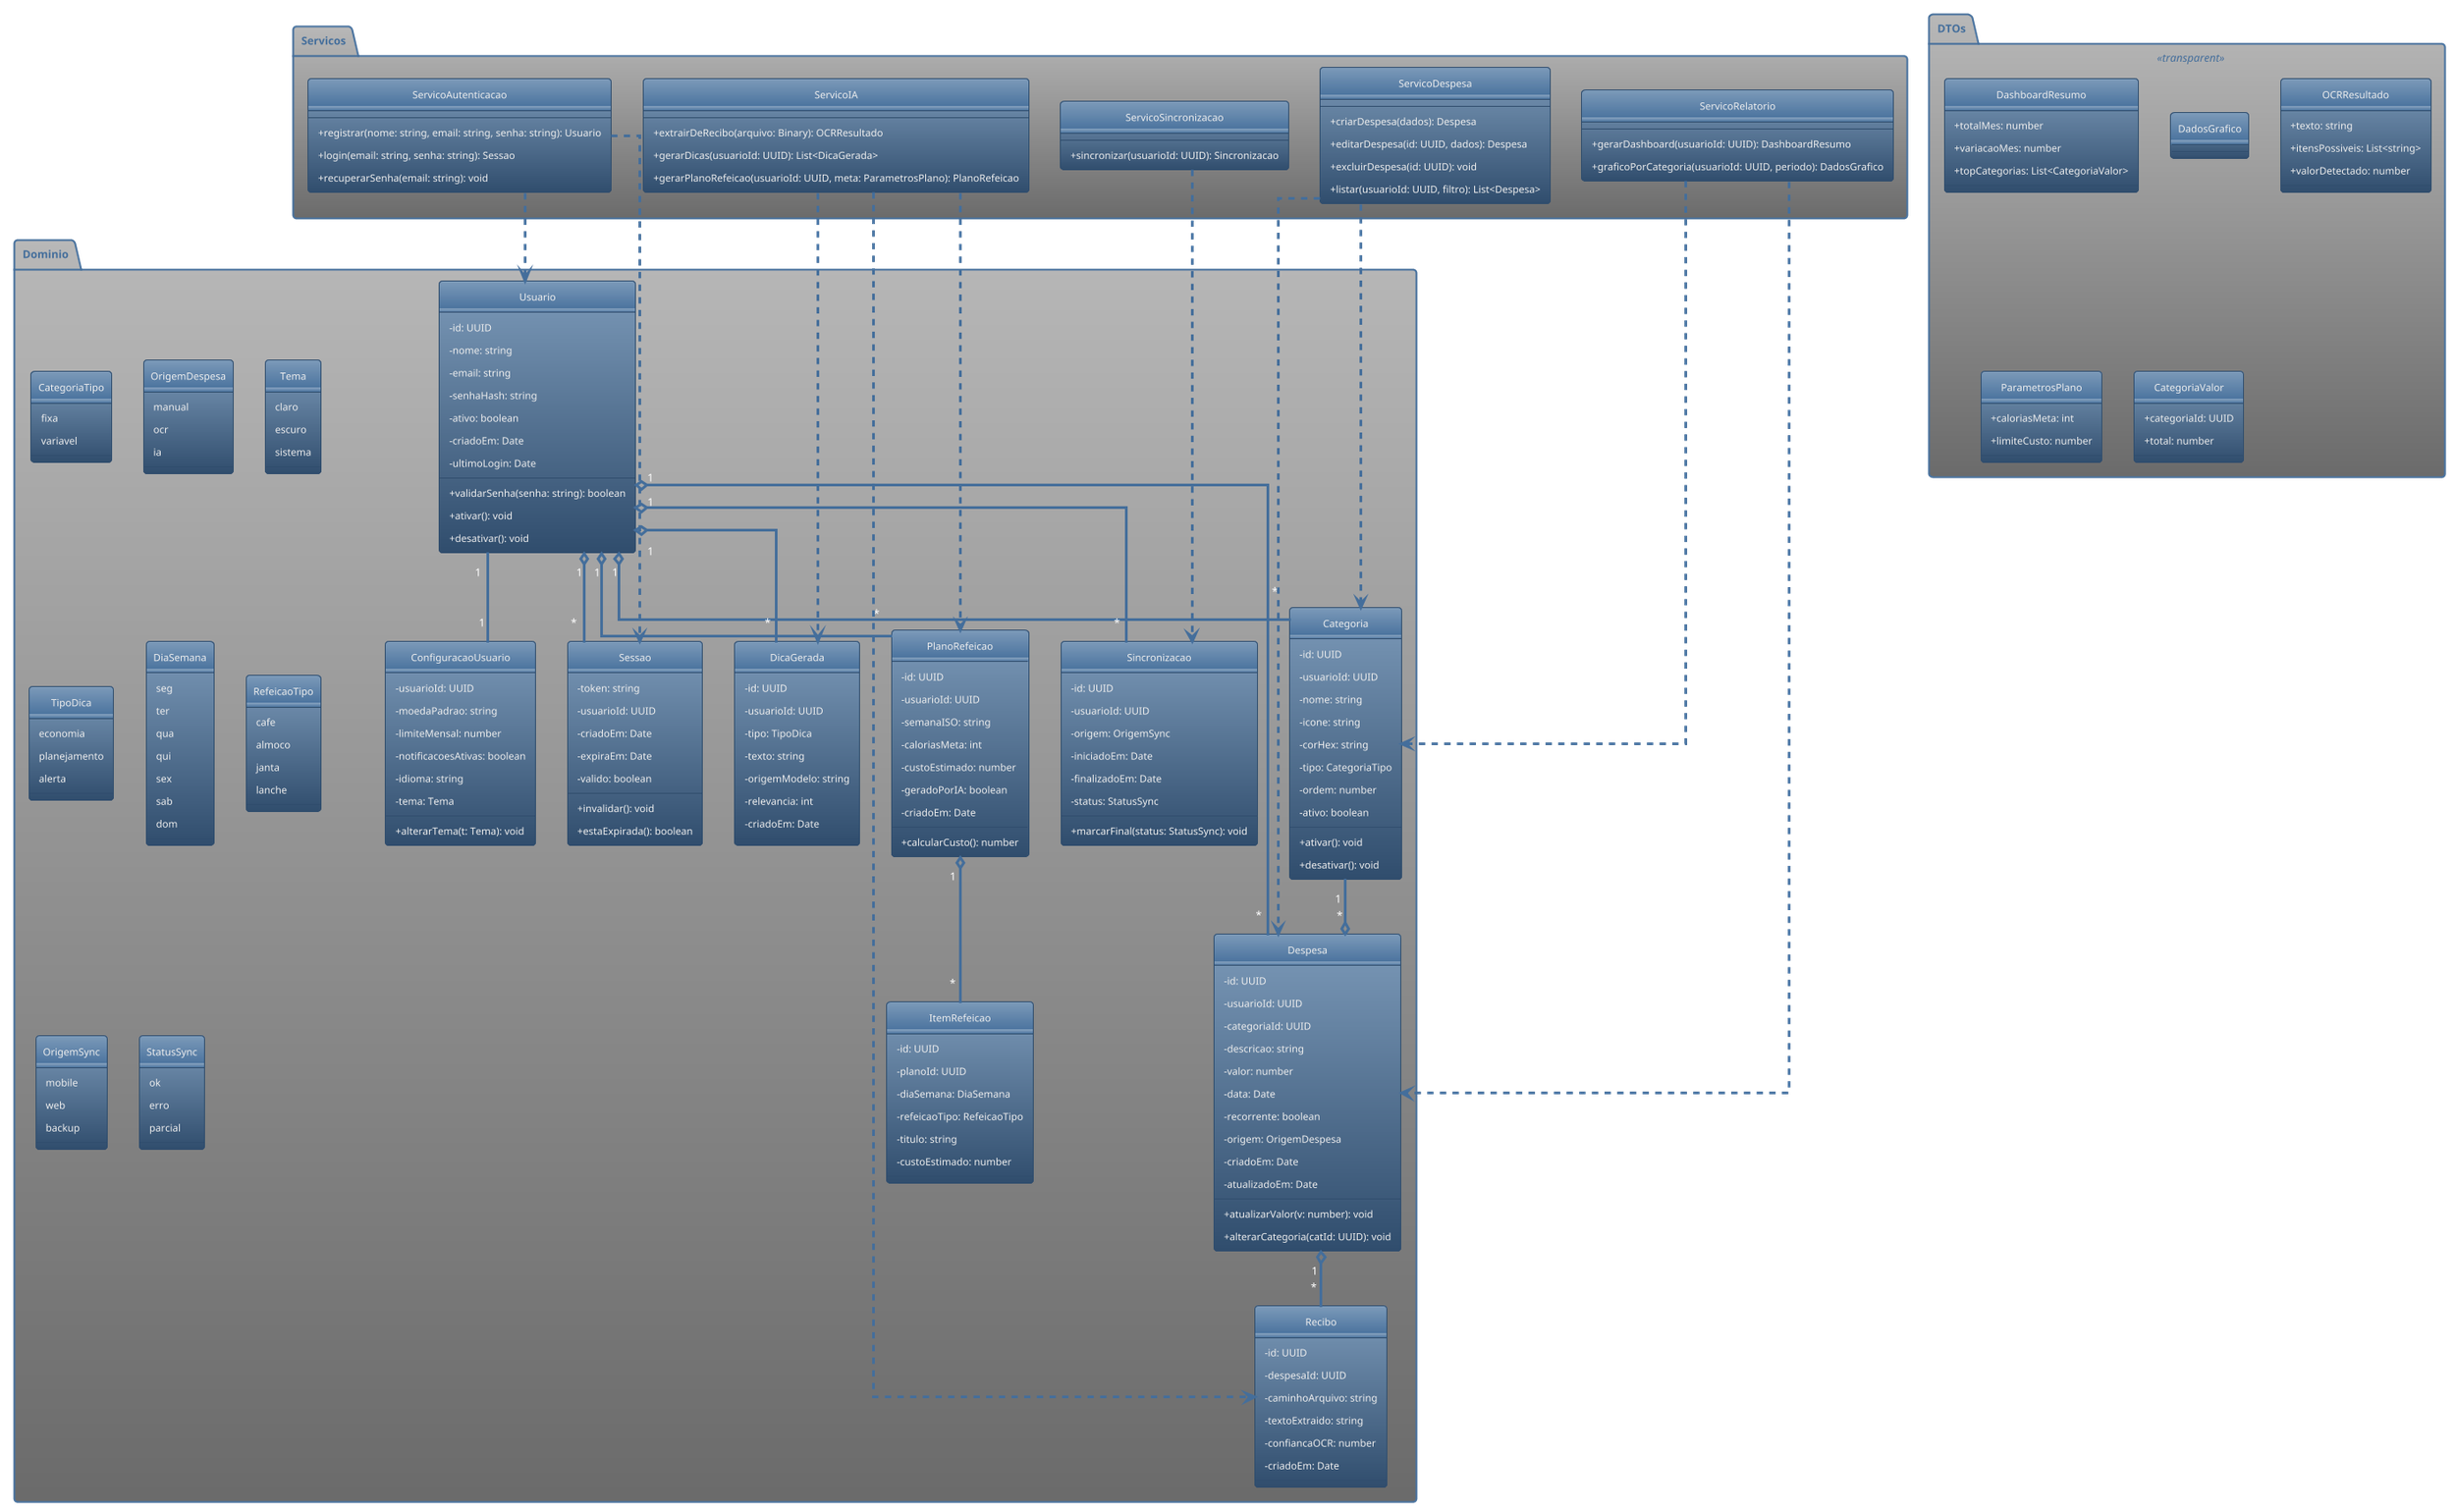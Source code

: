 @startuml Classes_ControleDeGastos
' Diagrama de Classes - Controle de Gastos com IA
' Observação: Classes de domínio + serviços de aplicação + integração IA/OCR.
' Ajuste conforme a implementação real (este é um modelo conceitual).

!theme spacelab
hide circle
skinparam classAttributeIconSize 0
skinparam linetype ortho

package Dominio {
  class Usuario {
    - id: UUID
    - nome: string
    - email: string
    - senhaHash: string
    - ativo: boolean
    - criadoEm: Date
    - ultimoLogin: Date
    + validarSenha(senha: string): boolean
    + ativar(): void
    + desativar(): void
  }

  class Categoria {
    - id: UUID
    - usuarioId: UUID
    - nome: string
    - icone: string
    - corHex: string
    - tipo: CategoriaTipo
    - ordem: number
    - ativo: boolean
    + ativar(): void
    + desativar(): void
  }

  enum CategoriaTipo {
    fixa
    variavel
  }

  class Despesa {
    - id: UUID
    - usuarioId: UUID
    - categoriaId: UUID
    - descricao: string
    - valor: number
    - data: Date
    - recorrente: boolean
    - origem: OrigemDespesa
    - criadoEm: Date
    - atualizadoEm: Date
    + atualizarValor(v: number): void
    + alterarCategoria(catId: UUID): void
  }

  enum OrigemDespesa {
    manual
    ocr
    ia
  }

  class Recibo {
    - id: UUID
    - despesaId: UUID
    - caminhoArquivo: string
    - textoExtraido: string
    - confiancaOCR: number
    - criadoEm: Date
  }

  class ConfiguracaoUsuario {
    - usuarioId: UUID
    - moedaPadrao: string
    - limiteMensal: number
    - notificacoesAtivas: boolean
    - idioma: string
    - tema: Tema
    + alterarTema(t: Tema): void
  }

  enum Tema {
    claro
    escuro
    sistema
  }

  class DicaGerada {
    - id: UUID
    - usuarioId: UUID
    - tipo: TipoDica
    - texto: string
    - origemModelo: string
    - relevancia: int
    - criadoEm: Date
  }

  enum TipoDica {
    economia
    planejamento
    alerta
  }

  class PlanoRefeicao {
    - id: UUID
    - usuarioId: UUID
    - semanaISO: string
    - caloriasMeta: int
    - custoEstimado: number
    - geradoPorIA: boolean
    - criadoEm: Date
    + calcularCusto(): number
  }

  class ItemRefeicao {
    - id: UUID
    - planoId: UUID
    - diaSemana: DiaSemana
    - refeicaoTipo: RefeicaoTipo
    - titulo: string
    - custoEstimado: number
  }

  enum DiaSemana {
    seg
    ter
    qua
    qui
    sex
    sab
    dom
  }

  enum RefeicaoTipo {
    cafe
    almoco
    janta
    lanche
  }

  class Sessao {
    - token: string
    - usuarioId: UUID
    - criadoEm: Date
    - expiraEm: Date
    - valido: boolean
    + invalidar(): void
    + estaExpirada(): boolean
  }

  class Sincronizacao {
    - id: UUID
    - usuarioId: UUID
    - origem: OrigemSync
    - iniciadoEm: Date
    - finalizadoEm: Date
    - status: StatusSync
    + marcarFinal(status: StatusSync): void
  }

  enum OrigemSync {
    mobile
    web
    backup
  }

  enum StatusSync {
    ok
    erro
    parcial
  }
}

package Servicos {
  class ServicoAutenticacao {
    + registrar(nome: string, email: string, senha: string): Usuario
    + login(email: string, senha: string): Sessao
    + recuperarSenha(email: string): void
  }

  class ServicoDespesa {
    + criarDespesa(dados): Despesa
    + editarDespesa(id: UUID, dados): Despesa
    + excluirDespesa(id: UUID): void
    + listar(usuarioId: UUID, filtro): List<Despesa>
  }

  class ServicoRelatorio {
    + gerarDashboard(usuarioId: UUID): DashboardResumo
    + graficoPorCategoria(usuarioId: UUID, periodo): DadosGrafico
  }

  class ServicoIA {
    + extrairDeRecibo(arquivo: Binary): OCRResultado
    + gerarDicas(usuarioId: UUID): List<DicaGerada>
    + gerarPlanoRefeicao(usuarioId: UUID, meta: ParametrosPlano): PlanoRefeicao
  }

  class ServicoSincronizacao {
    + sincronizar(usuarioId: UUID): Sincronizacao
  }
}

package DTOs <<transparent>> {
  class DashboardResumo {
    + totalMes: number
    + variacaoMes: number
    + topCategorias: List<CategoriaValor>
  }
  class DadosGrafico {}
  class OCRResultado {
    + texto: string
    + itensPossiveis: List<string>
    + valorDetectado: number
  }
  class ParametrosPlano {
    + caloriasMeta: int
    + limiteCusto: number
  }
  class CategoriaValor {
    + categoriaId: UUID
    + total: number
  }
}

' Relações de composição / agregação
Usuario "1" o-- "*" Categoria
Usuario "1" o-- "*" Despesa
Categoria "1" --o "*" Despesa
Despesa "1" o-- "*" Recibo
Usuario "1" -- "1" ConfiguracaoUsuario
Usuario "1" o-- "*" DicaGerada
Usuario "1" o-- "*" PlanoRefeicao
PlanoRefeicao "1" o-- "*" ItemRefeicao
Usuario "1" o-- "*" Sessao
Usuario "1" o-- "*" Sincronizacao

' Serviços dependem dos agregados
ServicoAutenticacao ..> Usuario
ServicoAutenticacao ..> Sessao
ServicoDespesa ..> Despesa
ServicoDespesa ..> Categoria
ServicoRelatorio ..> Despesa
ServicoRelatorio ..> Categoria
ServicoIA ..> Recibo
ServicoIA ..> DicaGerada
ServicoIA ..> PlanoRefeicao
ServicoSincronizacao ..> Sincronizacao

@enduml